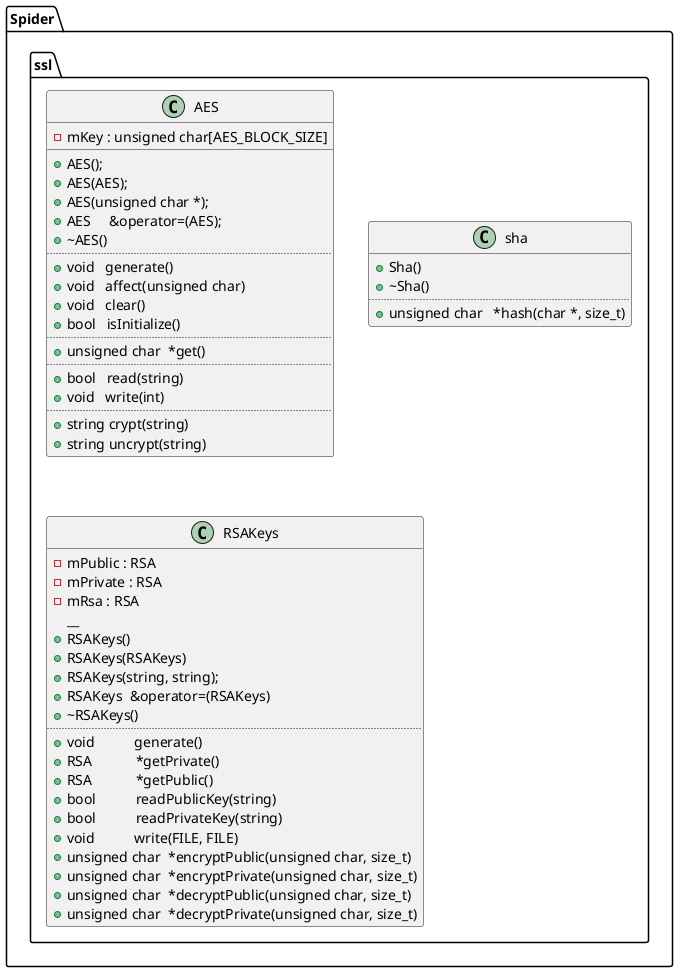 @startuml

namespace Spider {

namespace ssl {

    class AES {
        -mKey : unsigned char[AES_BLOCK_SIZE]
        __
        +AES();
  		+AES(AES);
   		+AES(unsigned char *);
        +AES     &operator=(AES);
  		+~AES()
  		..
  		+void   generate()
		+void   affect(unsigned char)
		+void   clear()
		+bool   isInitialize()
		..
        +unsigned char  *get()
        ..
        +bool   read(string)
        +void   write(int)
        ..
        +string crypt(string)
        +string uncrypt(string)
    }

    class sha {
   		+Sha()
  		+~Sha()
  		..
  		+unsigned char   *hash(char *, size_t)
    }

    class RSAKeys {
		-mPublic : RSA
		-mPrivate : RSA
        -mRsa : RSA
        __
		+RSAKeys()
		+RSAKeys(RSAKeys)
		+RSAKeys(string, string);
		+RSAKeys  &operator=(RSAKeys)
		+~RSAKeys()
		..
		+void           generate()
		+RSA            *getPrivate()
        +RSA            *getPublic()
		+bool           readPublicKey(string)
		+bool           readPrivateKey(string)
        +void           write(FILE, FILE)
        +unsigned char  *encryptPublic(unsigned char, size_t)
        +unsigned char  *encryptPrivate(unsigned char, size_t)
        +unsigned char  *decryptPublic(unsigned char, size_t)
        +unsigned char  *decryptPrivate(unsigned char, size_t)
    }
}

}

@enduml